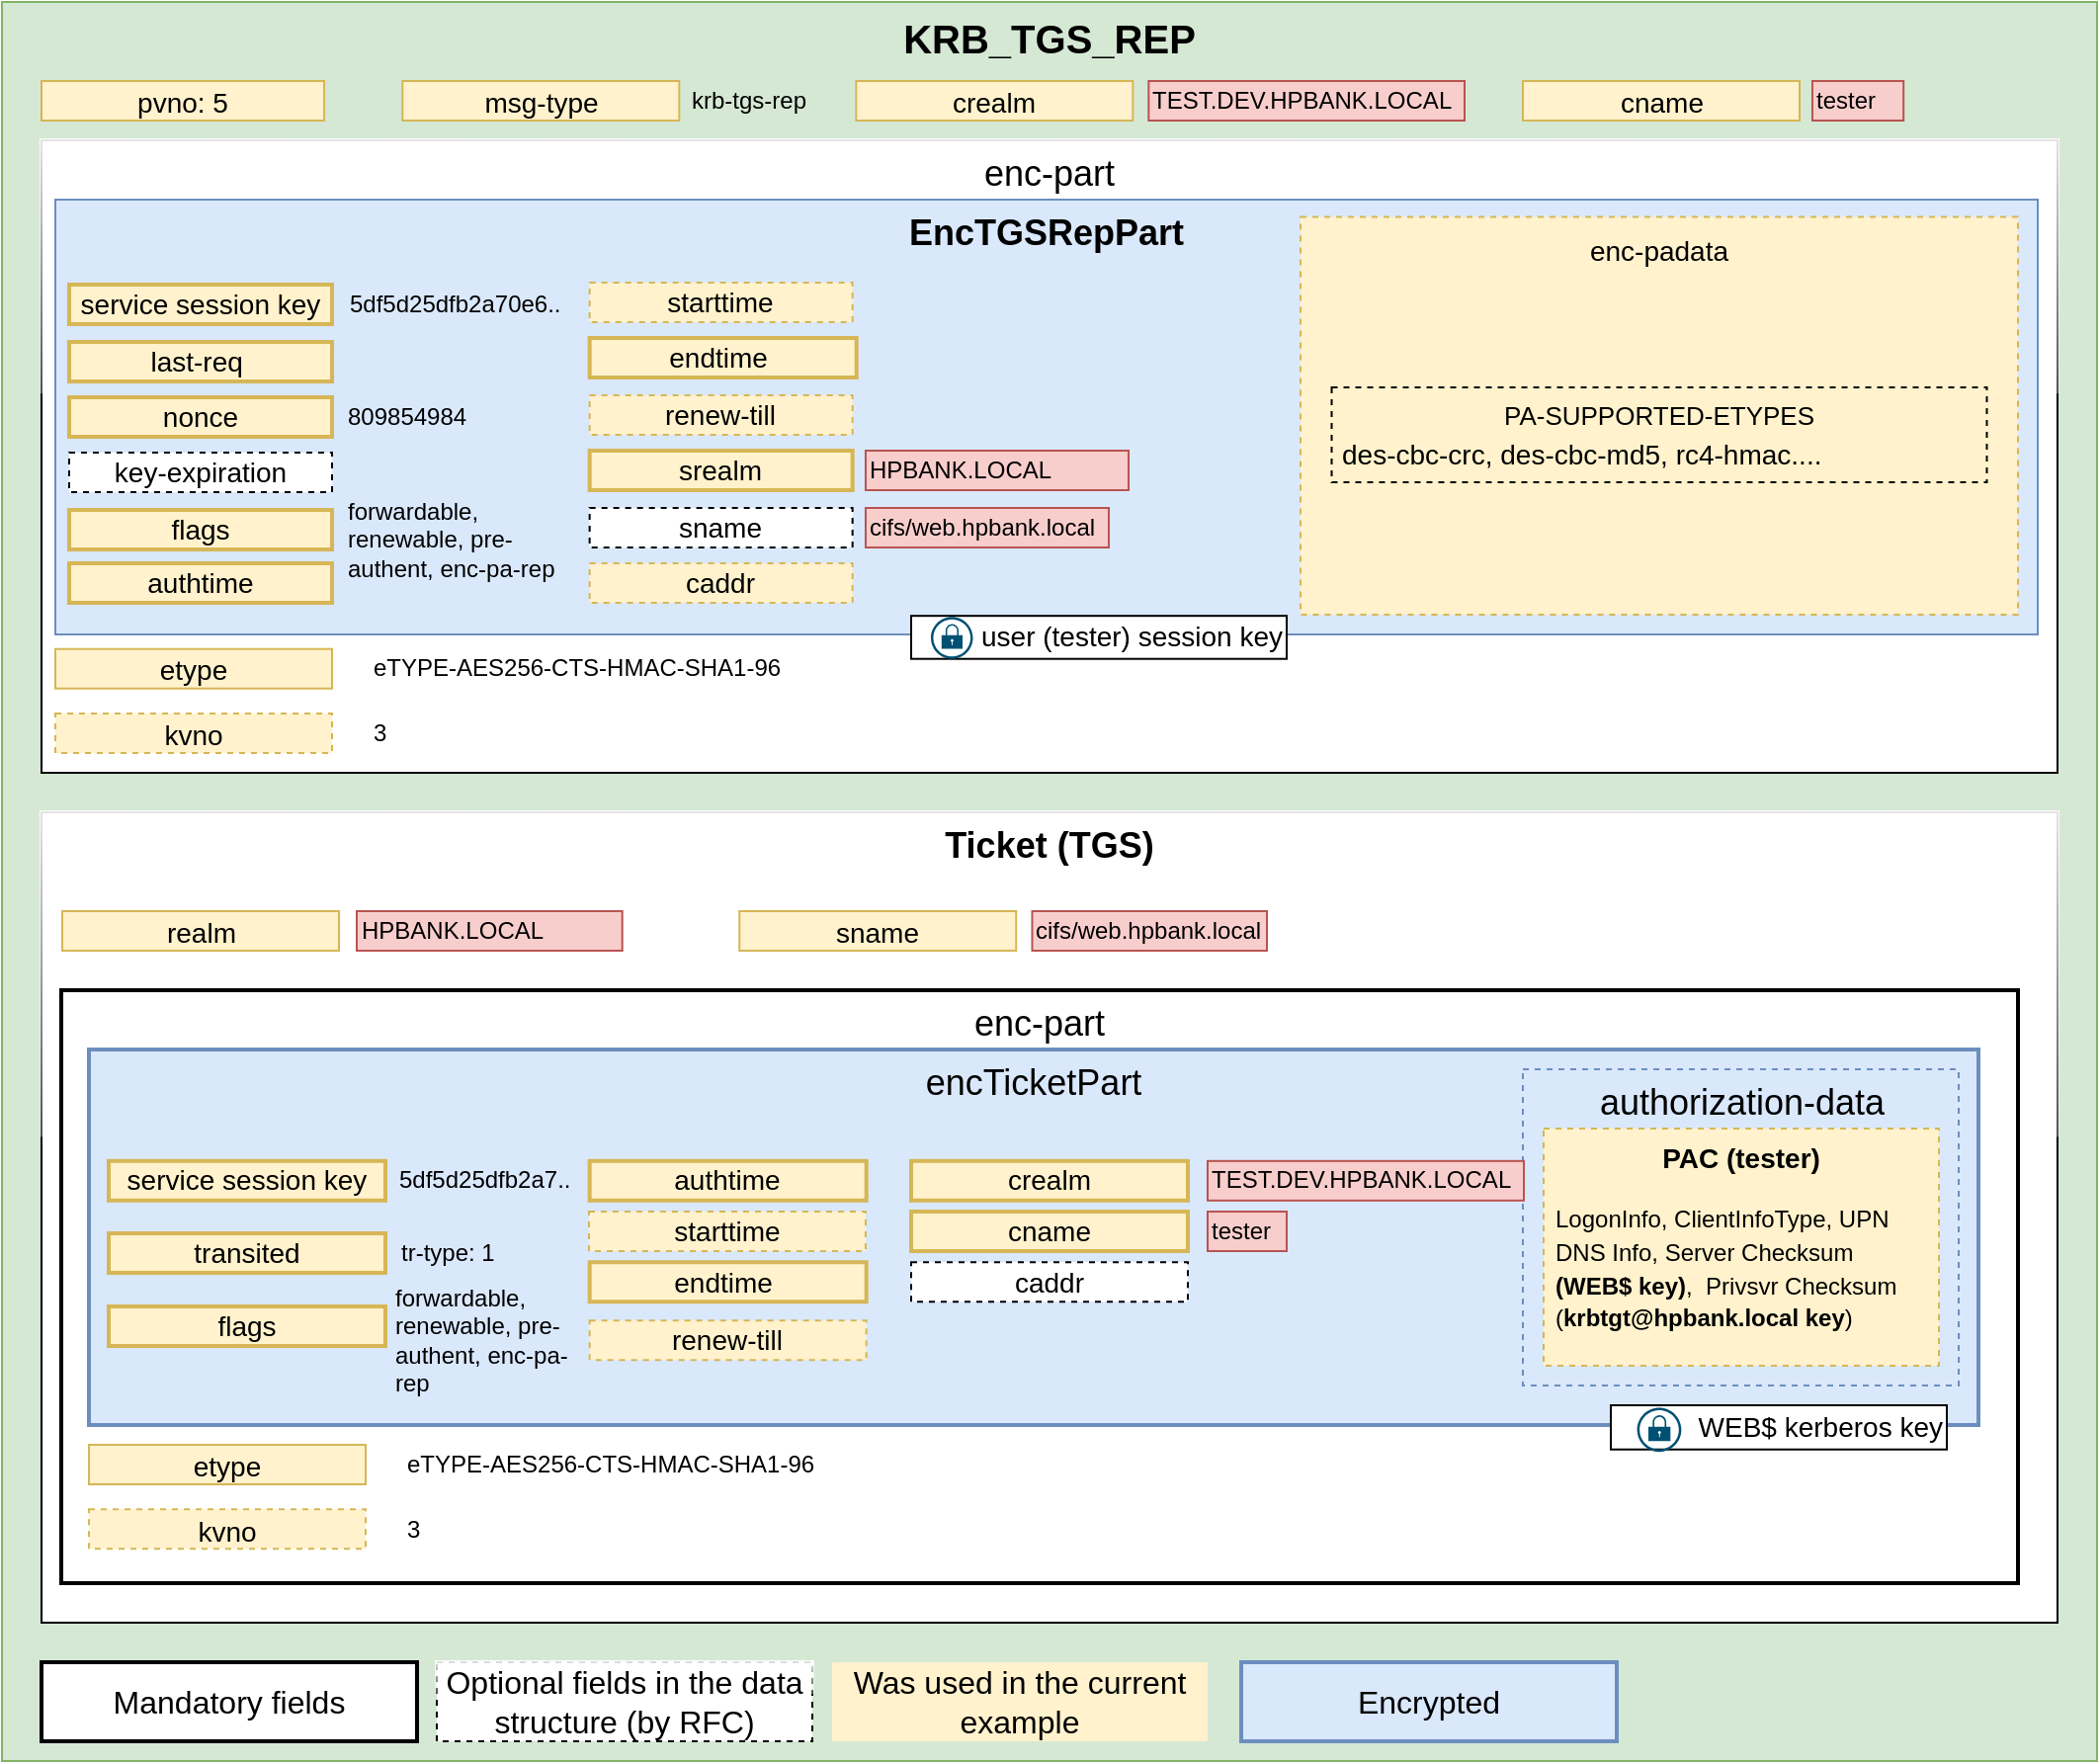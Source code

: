 <mxfile version="20.8.16" type="device"><diagram id="N02soGrRtOyZanOMdubN" name="Страница 1"><mxGraphModel dx="1416" dy="1987" grid="1" gridSize="10" guides="1" tooltips="1" connect="1" arrows="1" fold="1" page="1" pageScale="1" pageWidth="827" pageHeight="1169" math="0" shadow="0"><root><mxCell id="0"/><mxCell id="1" parent="0"/><mxCell id="ulbBoHV_ba8DH9Qh5SWc-24" value="df" style="rounded=0;whiteSpace=wrap;html=1;glass=1;labelBackgroundColor=none;strokeColor=default;strokeWidth=1;fontSize=18;fontColor=default;fillColor=default;" parent="1" vertex="1"><mxGeometry x="40" y="-610" width="600" height="60" as="geometry"/></mxCell><mxCell id="ev14uYIgox7HySIXr9Gj-22" value="&lt;b&gt;&lt;font style=&quot;font-size: 20px;&quot;&gt;KRB_TGS_REP&lt;/font&gt;&lt;/b&gt;" style="rounded=0;whiteSpace=wrap;html=1;shadow=0;fontSize=14;fillColor=#d5e8d4;strokeColor=#82b366;verticalAlign=top;" parent="1" vertex="1"><mxGeometry x="40" y="-1120" width="1060" height="890" as="geometry"/></mxCell><mxCell id="qLcajK9TCWpP67K81OmP-104" value="&lt;b style=&quot;font-size: 18px;&quot;&gt;&lt;font style=&quot;font-size: 18px;&quot;&gt;Ticket (TGS)&lt;/font&gt;&lt;/b&gt;" style="rounded=0;whiteSpace=wrap;html=1;fontSize=18;verticalAlign=top;glass=1;" parent="1" vertex="1"><mxGeometry x="60" y="-710" width="1020" height="410" as="geometry"/></mxCell><mxCell id="qLcajK9TCWpP67K81OmP-129" value="&lt;span style=&quot;color: rgb(0, 0, 0); font-family: Helvetica; font-size: 14px; font-style: normal; font-variant-ligatures: normal; font-variant-caps: normal; font-weight: 400; letter-spacing: normal; orphans: 2; text-indent: 0px; text-transform: none; widows: 2; word-spacing: 0px; -webkit-text-stroke-width: 0px; text-decoration-thickness: initial; text-decoration-style: initial; text-decoration-color: initial; float: none; display: inline !important;&quot;&gt;realm&lt;/span&gt;" style="text;whiteSpace=wrap;html=1;fontSize=16;align=center;verticalAlign=middle;strokeColor=#d6b656;fillColor=#fff2cc;labelBackgroundColor=none;" parent="1" vertex="1"><mxGeometry x="70.5" y="-660" width="140" height="20" as="geometry"/></mxCell><mxCell id="qLcajK9TCWpP67K81OmP-130" value="&lt;span style=&quot;font-family: Helvetica; font-size: 14px; font-style: normal; font-variant-ligatures: normal; font-variant-caps: normal; font-weight: 400; letter-spacing: normal; orphans: 2; text-indent: 0px; text-transform: none; widows: 2; word-spacing: 0px; -webkit-text-stroke-width: 0px; text-decoration-thickness: initial; text-decoration-style: initial; text-decoration-color: initial; float: none; display: inline !important;&quot;&gt;sname&lt;/span&gt;" style="text;whiteSpace=wrap;html=1;fontSize=16;align=center;verticalAlign=middle;strokeColor=#d6b656;fillColor=#fff2cc;fontColor=default;labelBackgroundColor=none;" parent="1" vertex="1"><mxGeometry x="413.12" y="-660" width="140" height="20" as="geometry"/></mxCell><mxCell id="qLcajK9TCWpP67K81OmP-166" value="Mandatory fields" style="rounded=0;whiteSpace=wrap;html=1;strokeColor=default;fontSize=16;strokeWidth=2;" parent="1" vertex="1"><mxGeometry x="60" y="-280" width="190" height="40" as="geometry"/></mxCell><mxCell id="ulbBoHV_ba8DH9Qh5SWc-6" value="Optional fields in the data structure (by RFC)" style="rounded=0;whiteSpace=wrap;html=1;strokeColor=default;fontSize=16;strokeWidth=1;dashed=1;fontStyle=0;glass=1;" parent="1" vertex="1"><mxGeometry x="260" y="-280" width="190" height="40" as="geometry"/></mxCell><mxCell id="ulbBoHV_ba8DH9Qh5SWc-7" value="Was used in the current example" style="rounded=0;whiteSpace=wrap;html=1;strokeColor=none;fontSize=16;strokeWidth=2;fillColor=#fff2cc;" parent="1" vertex="1"><mxGeometry x="460" y="-280" width="190" height="40" as="geometry"/></mxCell><mxCell id="ulbBoHV_ba8DH9Qh5SWc-20" value="Encrypted" style="rounded=0;whiteSpace=wrap;html=1;strokeColor=#6c8ebf;fontSize=16;strokeWidth=2;fillColor=#dae8fc;" parent="1" vertex="1"><mxGeometry x="667.01" y="-280" width="190" height="40" as="geometry"/></mxCell><mxCell id="ulbBoHV_ba8DH9Qh5SWc-26" value="enc-part" style="rounded=0;whiteSpace=wrap;html=1;glass=0;labelBackgroundColor=none;strokeColor=default;strokeWidth=2;fontSize=18;fontColor=default;fillColor=default;verticalAlign=top;shadow=0;" parent="1" vertex="1"><mxGeometry x="70" y="-620" width="990" height="300" as="geometry"/></mxCell><mxCell id="ulbBoHV_ba8DH9Qh5SWc-27" value="&lt;span style=&quot;color: rgb(0, 0, 0); font-family: Helvetica; font-size: 14px; font-style: normal; font-variant-ligatures: normal; font-variant-caps: normal; font-weight: 400; letter-spacing: normal; orphans: 2; text-indent: 0px; text-transform: none; widows: 2; word-spacing: 0px; -webkit-text-stroke-width: 0px; text-decoration-thickness: initial; text-decoration-style: initial; text-decoration-color: initial; float: none; display: inline !important;&quot;&gt;etype&lt;/span&gt;" style="text;whiteSpace=wrap;html=1;fontSize=16;align=center;verticalAlign=middle;fillColor=#fff2cc;strokeColor=#d6b656;labelBackgroundColor=none;" parent="1" vertex="1"><mxGeometry x="84" y="-390" width="140" height="20" as="geometry"/></mxCell><mxCell id="ulbBoHV_ba8DH9Qh5SWc-28" value="&lt;span style=&quot;color: rgb(0, 0, 0); font-family: Helvetica; font-size: 14px; font-style: normal; font-variant-ligatures: normal; font-variant-caps: normal; font-weight: 400; letter-spacing: normal; orphans: 2; text-indent: 0px; text-transform: none; widows: 2; word-spacing: 0px; -webkit-text-stroke-width: 0px; text-decoration-thickness: initial; text-decoration-style: initial; text-decoration-color: initial; float: none; display: inline !important;&quot;&gt;kvno&lt;/span&gt;" style="text;whiteSpace=wrap;html=1;fontSize=16;align=center;verticalAlign=middle;fillColor=#fff2cc;strokeColor=#d6b656;labelBackgroundColor=none;dashed=1;" parent="1" vertex="1"><mxGeometry x="84" y="-357.36" width="140" height="20" as="geometry"/></mxCell><mxCell id="ulbBoHV_ba8DH9Qh5SWc-29" value="3" style="text;html=1;strokeColor=none;fillColor=none;align=left;verticalAlign=middle;whiteSpace=wrap;rounded=0;fontSize=12;" parent="1" vertex="1"><mxGeometry x="242.663" y="-357.36" width="133.011" height="20.0" as="geometry"/></mxCell><mxCell id="ulbBoHV_ba8DH9Qh5SWc-30" value="eTYPE-AES256-CTS-HMAC-SHA1-96" style="text;html=1;strokeColor=none;fillColor=none;align=left;verticalAlign=middle;whiteSpace=wrap;rounded=0;fontSize=12;" parent="1" vertex="1"><mxGeometry x="242.66" y="-390" width="214.34" height="20" as="geometry"/></mxCell><mxCell id="qLcajK9TCWpP67K81OmP-131" value="encTicketPart" style="rounded=0;whiteSpace=wrap;html=1;strokeWidth=2;fontSize=18;movable=1;resizable=1;rotatable=1;deletable=1;editable=1;connectable=1;fillColor=#dae8fc;strokeColor=#6c8ebf;verticalAlign=top;" parent="1" vertex="1"><mxGeometry x="84" y="-590" width="956" height="190" as="geometry"/></mxCell><mxCell id="qLcajK9TCWpP67K81OmP-105" value="service session key" style="rounded=0;whiteSpace=wrap;html=1;fontSize=14;strokeWidth=2;labelBackgroundColor=none;fillColor=#fff2cc;strokeColor=#d6b656;" parent="1" vertex="1"><mxGeometry x="94" y="-533.604" width="140" height="20" as="geometry"/></mxCell><mxCell id="qLcajK9TCWpP67K81OmP-106" value="&lt;font style=&quot;font-size: 14px;&quot;&gt;crealm&lt;/font&gt;" style="rounded=0;whiteSpace=wrap;html=1;fontSize=14;strokeWidth=2;fillColor=#fff2cc;strokeColor=#d6b656;" parent="1" vertex="1"><mxGeometry x="500.0" y="-533.605" width="140" height="20" as="geometry"/></mxCell><mxCell id="qLcajK9TCWpP67K81OmP-107" value="&lt;font style=&quot;font-size: 14px;&quot;&gt;cname&lt;/font&gt;" style="rounded=0;whiteSpace=wrap;html=1;fontSize=14;strokeWidth=2;fillColor=#fff2cc;strokeColor=#d6b656;" parent="1" vertex="1"><mxGeometry x="500.0" y="-508.002" width="140" height="20" as="geometry"/></mxCell><mxCell id="qLcajK9TCWpP67K81OmP-108" value="&lt;font style=&quot;font-size: 14px;&quot;&gt;transited&lt;/font&gt;" style="rounded=0;whiteSpace=wrap;html=1;fontSize=14;strokeWidth=2;fillColor=#fff2cc;strokeColor=#d6b656;" parent="1" vertex="1"><mxGeometry x="94" y="-497" width="140" height="20" as="geometry"/></mxCell><mxCell id="qLcajK9TCWpP67K81OmP-109" value="&lt;font style=&quot;font-size: 14px;&quot;&gt;flags&lt;/font&gt;" style="rounded=0;whiteSpace=wrap;html=1;fontSize=14;strokeWidth=2;fillColor=#fff2cc;strokeColor=#d6b656;" parent="1" vertex="1"><mxGeometry x="94" y="-460.0" width="140" height="20" as="geometry"/></mxCell><mxCell id="qLcajK9TCWpP67K81OmP-110" value="&lt;font style=&quot;font-size: 14px;&quot;&gt;authtime&lt;/font&gt;" style="rounded=0;whiteSpace=wrap;html=1;fontSize=14;strokeWidth=2;fillColor=#fff2cc;strokeColor=#d6b656;" parent="1" vertex="1"><mxGeometry x="337.33" y="-533.606" width="140" height="20" as="geometry"/></mxCell><mxCell id="qLcajK9TCWpP67K81OmP-111" value="&lt;font style=&quot;font-size: 14px;&quot;&gt;starttime&lt;/font&gt;" style="rounded=0;whiteSpace=wrap;html=1;fontSize=14;dashed=1;fillColor=#fff2cc;strokeColor=#d6b656;" parent="1" vertex="1"><mxGeometry x="336.99" y="-508.001" width="140" height="20" as="geometry"/></mxCell><mxCell id="qLcajK9TCWpP67K81OmP-112" value="&lt;font style=&quot;font-size: 14px;&quot;&gt;endtime&amp;nbsp;&lt;/font&gt;" style="rounded=0;whiteSpace=wrap;html=1;fontSize=14;strokeWidth=2;fillColor=#fff2cc;strokeColor=#d6b656;" parent="1" vertex="1"><mxGeometry x="337.33" y="-482.388" width="140" height="20" as="geometry"/></mxCell><mxCell id="qLcajK9TCWpP67K81OmP-113" value="&lt;font style=&quot;font-size: 14px;&quot;&gt;renew-till&lt;/font&gt;" style="rounded=0;whiteSpace=wrap;html=1;fontSize=14;strokeWidth=1;dashed=1;fillColor=#fff2cc;strokeColor=#d6b656;" parent="1" vertex="1"><mxGeometry x="337.33" y="-452.895" width="140" height="20" as="geometry"/></mxCell><mxCell id="qLcajK9TCWpP67K81OmP-116" value="&lt;font style=&quot;font-size: 14px;&quot;&gt;caddr&lt;/font&gt;" style="rounded=0;whiteSpace=wrap;html=1;fontSize=14;dashed=1;" parent="1" vertex="1"><mxGeometry x="500.0" y="-482.389" width="140" height="20" as="geometry"/></mxCell><mxCell id="qLcajK9TCWpP67K81OmP-164" value="tr-type: 1" style="text;html=1;strokeColor=none;fillColor=none;align=left;verticalAlign=middle;whiteSpace=wrap;rounded=0;fontSize=12;" parent="1" vertex="1"><mxGeometry x="240.29" y="-497" width="59.71" height="20" as="geometry"/></mxCell><mxCell id="mneb-ph56SI0TxLbnQAZ-2" value="" style="group" parent="1" vertex="1" connectable="0"><mxGeometry x="824" y="-410" width="200" height="23.569" as="geometry"/></mxCell><mxCell id="qLcajK9TCWpP67K81OmP-127" value="WEB$ kerberos key" style="rounded=0;whiteSpace=wrap;html=1;shadow=0;fontSize=14;align=right;" parent="mneb-ph56SI0TxLbnQAZ-2" vertex="1"><mxGeometry x="30" width="170" height="22.36" as="geometry"/></mxCell><mxCell id="qLcajK9TCWpP67K81OmP-128" value="" style="sketch=0;points=[[0.5,0,0],[1,0.5,0],[0.5,1,0],[0,0.5,0],[0.145,0.145,0],[0.856,0.145,0],[0.855,0.856,0],[0.145,0.855,0]];verticalLabelPosition=bottom;html=1;verticalAlign=top;aspect=fixed;align=center;pointerEvents=1;shape=mxgraph.cisco19.lock;fillColor=#005073;strokeColor=none;gradientColor=none;shadow=0;fontSize=14;" parent="mneb-ph56SI0TxLbnQAZ-2" vertex="1"><mxGeometry x="43.323" y="1.21" width="22.359" height="22.359" as="geometry"/></mxCell><mxCell id="ulbBoHV_ba8DH9Qh5SWc-17" value="enc-part" style="rounded=0;whiteSpace=wrap;html=1;glass=1;labelBackgroundColor=none;strokeColor=default;strokeWidth=1;fontSize=18;fontColor=default;fillColor=default;verticalAlign=top;horizontal=1;" parent="1" vertex="1"><mxGeometry x="60" y="-1050" width="1020" height="320" as="geometry"/></mxCell><mxCell id="qLcajK9TCWpP67K81OmP-102" value="&lt;span style=&quot;color: rgb(0, 0, 0); font-family: Helvetica; font-size: 14px; font-style: normal; font-variant-ligatures: normal; font-variant-caps: normal; font-weight: 400; letter-spacing: normal; orphans: 2; text-indent: 0px; text-transform: none; widows: 2; word-spacing: 0px; -webkit-text-stroke-width: 0px; text-decoration-thickness: initial; text-decoration-style: initial; text-decoration-color: initial; float: none; display: inline !important;&quot;&gt;crealm&lt;/span&gt;" style="text;whiteSpace=wrap;html=1;fontSize=16;align=center;verticalAlign=middle;fillColor=#fff2cc;strokeColor=#d6b656;labelBackgroundColor=none;" parent="1" vertex="1"><mxGeometry x="472.17" y="-1080" width="140" height="20" as="geometry"/></mxCell><mxCell id="qLcajK9TCWpP67K81OmP-103" value="&lt;span style=&quot;color: rgb(0, 0, 0); font-family: Helvetica; font-size: 14px; font-style: normal; font-variant-ligatures: normal; font-variant-caps: normal; font-weight: 400; letter-spacing: normal; orphans: 2; text-indent: 0px; text-transform: none; widows: 2; word-spacing: 0px; -webkit-text-stroke-width: 0px; text-decoration-thickness: initial; text-decoration-style: initial; text-decoration-color: initial; float: none; display: inline !important;&quot;&gt;cname&lt;/span&gt;" style="text;whiteSpace=wrap;html=1;fontSize=16;align=center;verticalAlign=middle;fillColor=#fff2cc;strokeColor=#d6b656;labelBackgroundColor=none;" parent="1" vertex="1"><mxGeometry x="809.5" y="-1080" width="140" height="20" as="geometry"/></mxCell><mxCell id="qLcajK9TCWpP67K81OmP-169" value="TEST.DEV.HPBANK.LOCAL" style="text;html=1;strokeColor=#b85450;fillColor=#f8cecc;align=left;verticalAlign=middle;whiteSpace=wrap;rounded=0;fontSize=12;" parent="1" vertex="1"><mxGeometry x="620.17" y="-1080" width="159.83" height="20" as="geometry"/></mxCell><mxCell id="qLcajK9TCWpP67K81OmP-170" value="tester" style="text;html=1;strokeColor=#b85450;fillColor=#f8cecc;align=left;verticalAlign=middle;whiteSpace=wrap;rounded=0;fontSize=12;" parent="1" vertex="1"><mxGeometry x="955.99" y="-1080" width="46.1" height="20" as="geometry"/></mxCell><mxCell id="ulbBoHV_ba8DH9Qh5SWc-2" value="&lt;span style=&quot;color: rgb(0, 0, 0); font-family: Helvetica; font-size: 14px; font-style: normal; font-variant-ligatures: normal; font-variant-caps: normal; font-weight: 400; letter-spacing: normal; orphans: 2; text-indent: 0px; text-transform: none; widows: 2; word-spacing: 0px; -webkit-text-stroke-width: 0px; text-decoration-thickness: initial; text-decoration-style: initial; text-decoration-color: initial; float: none; display: inline !important;&quot;&gt;pvno: 5&lt;/span&gt;" style="text;whiteSpace=wrap;html=1;fontSize=16;align=center;verticalAlign=middle;fillColor=#fff2cc;strokeColor=#d6b656;labelBackgroundColor=none;" parent="1" vertex="1"><mxGeometry x="60" y="-1080" width="143.01" height="20" as="geometry"/></mxCell><mxCell id="ulbBoHV_ba8DH9Qh5SWc-3" value="&lt;span style=&quot;color: rgb(0, 0, 0); font-family: Helvetica; font-size: 14px; font-style: normal; font-variant-ligatures: normal; font-variant-caps: normal; font-weight: 400; letter-spacing: normal; orphans: 2; text-indent: 0px; text-transform: none; widows: 2; word-spacing: 0px; -webkit-text-stroke-width: 0px; text-decoration-thickness: initial; text-decoration-style: initial; text-decoration-color: initial; float: none; display: inline !important;&quot;&gt;msg-type&lt;/span&gt;" style="text;whiteSpace=wrap;html=1;fontSize=16;align=center;verticalAlign=middle;fillColor=#fff2cc;strokeColor=#d6b656;labelBackgroundColor=none;" parent="1" vertex="1"><mxGeometry x="242.66" y="-1080" width="140" height="20" as="geometry"/></mxCell><mxCell id="ulbBoHV_ba8DH9Qh5SWc-4" value="krb-tgs-rep" style="text;html=1;strokeColor=none;fillColor=none;align=left;verticalAlign=middle;whiteSpace=wrap;rounded=0;fontSize=12;" parent="1" vertex="1"><mxGeometry x="386.66" y="-1080" width="73.01" height="20" as="geometry"/></mxCell><mxCell id="qLcajK9TCWpP67K81OmP-78" value="EncTGSRepPart" style="rounded=0;whiteSpace=wrap;html=1;fontSize=18;verticalAlign=top;fontStyle=1;fillColor=#dae8fc;strokeColor=#6c8ebf;" parent="1" vertex="1"><mxGeometry x="67" y="-1020" width="1003" height="220" as="geometry"/></mxCell><mxCell id="qLcajK9TCWpP67K81OmP-79" value="&lt;font style=&quot;font-size: 14px;&quot;&gt;service session key&lt;/font&gt;" style="rounded=0;whiteSpace=wrap;html=1;fontSize=14;strokeWidth=2;fillColor=#fff2cc;strokeColor=#d6b656;" parent="1" vertex="1"><mxGeometry x="73.991" y="-977" width="133.011" height="20.0" as="geometry"/></mxCell><mxCell id="qLcajK9TCWpP67K81OmP-80" value="&lt;font style=&quot;font-size: 14px;&quot;&gt;last-req&amp;nbsp;&lt;/font&gt;" style="rounded=0;whiteSpace=wrap;html=1;fontSize=14;strokeWidth=2;fillColor=#fff2cc;strokeColor=#d6b656;" parent="1" vertex="1"><mxGeometry x="73.991" y="-948" width="133.011" height="20.0" as="geometry"/></mxCell><mxCell id="qLcajK9TCWpP67K81OmP-81" value="&lt;font style=&quot;font-size: 14px;&quot;&gt;nonce&lt;/font&gt;" style="rounded=0;whiteSpace=wrap;html=1;fontSize=14;strokeWidth=2;fillColor=#fff2cc;strokeColor=#d6b656;" parent="1" vertex="1"><mxGeometry x="73.991" y="-920" width="133.011" height="20.0" as="geometry"/></mxCell><mxCell id="qLcajK9TCWpP67K81OmP-82" value="&lt;font style=&quot;font-size: 14px;&quot;&gt;key-expiration&lt;/font&gt;" style="rounded=0;whiteSpace=wrap;html=1;fontSize=14;dashed=1;" parent="1" vertex="1"><mxGeometry x="73.991" y="-892" width="133.011" height="20.0" as="geometry"/></mxCell><mxCell id="qLcajK9TCWpP67K81OmP-83" value="&lt;font style=&quot;font-size: 14px;&quot;&gt;flags&lt;/font&gt;" style="rounded=0;whiteSpace=wrap;html=1;fontSize=14;strokeWidth=2;fillColor=#fff2cc;strokeColor=#d6b656;" parent="1" vertex="1"><mxGeometry x="73.991" y="-863" width="133.011" height="20.0" as="geometry"/></mxCell><mxCell id="qLcajK9TCWpP67K81OmP-84" value="&lt;font style=&quot;font-size: 14px;&quot;&gt;authtime&lt;/font&gt;" style="rounded=0;whiteSpace=wrap;html=1;fontSize=14;strokeWidth=2;fillColor=#fff2cc;strokeColor=#d6b656;" parent="1" vertex="1"><mxGeometry x="73.991" y="-836.0" width="133.011" height="20.0" as="geometry"/></mxCell><mxCell id="qLcajK9TCWpP67K81OmP-85" value="&lt;font style=&quot;font-size: 14px;&quot;&gt;starttime&lt;/font&gt;" style="rounded=0;whiteSpace=wrap;html=1;fontSize=14;dashed=1;fillColor=#fff2cc;strokeColor=#d6b656;" parent="1" vertex="1"><mxGeometry x="337.326" y="-978" width="133.011" height="20.0" as="geometry"/></mxCell><mxCell id="qLcajK9TCWpP67K81OmP-86" value="&lt;font style=&quot;font-size: 14px;&quot;&gt;endtime&amp;nbsp;&lt;/font&gt;" style="rounded=0;whiteSpace=wrap;html=1;fontSize=14;strokeWidth=2;fillColor=#fff2cc;strokeColor=#d6b656;" parent="1" vertex="1"><mxGeometry x="337.33" y="-950" width="135.02" height="20" as="geometry"/></mxCell><mxCell id="qLcajK9TCWpP67K81OmP-87" value="&lt;font style=&quot;font-size: 14px;&quot;&gt;renew-till&lt;/font&gt;" style="rounded=0;whiteSpace=wrap;html=1;fontSize=14;strokeWidth=1;dashed=1;fillColor=#fff2cc;strokeColor=#d6b656;" parent="1" vertex="1"><mxGeometry x="337.326" y="-921" width="133.011" height="20.0" as="geometry"/></mxCell><mxCell id="qLcajK9TCWpP67K81OmP-88" value="&lt;font style=&quot;font-size: 14px;&quot;&gt;srealm&lt;/font&gt;" style="rounded=0;whiteSpace=wrap;html=1;fontSize=14;strokeWidth=2;fillColor=#fff2cc;strokeColor=#d6b656;" parent="1" vertex="1"><mxGeometry x="337.326" y="-893" width="133.011" height="20.0" as="geometry"/></mxCell><mxCell id="qLcajK9TCWpP67K81OmP-89" value="&lt;font style=&quot;font-size: 14px;&quot;&gt;sname&lt;/font&gt;" style="rounded=0;whiteSpace=wrap;html=1;fontSize=14;strokeWidth=1;dashed=1;" parent="1" vertex="1"><mxGeometry x="337.326" y="-864" width="133.011" height="20.0" as="geometry"/></mxCell><mxCell id="qLcajK9TCWpP67K81OmP-90" value="&lt;font style=&quot;font-size: 14px;&quot;&gt;caddr&lt;/font&gt;" style="rounded=0;whiteSpace=wrap;html=1;fontSize=14;dashed=1;fillColor=#fff2cc;strokeColor=#d6b656;" parent="1" vertex="1"><mxGeometry x="337.326" y="-836.0" width="133.011" height="20.0" as="geometry"/></mxCell><mxCell id="qLcajK9TCWpP67K81OmP-94" value="809854984" style="text;html=1;strokeColor=none;fillColor=none;align=left;verticalAlign=middle;whiteSpace=wrap;rounded=0;fontSize=12;" parent="1" vertex="1"><mxGeometry x="212.993" y="-920" width="133.011" height="20.0" as="geometry"/></mxCell><mxCell id="ulbBoHV_ba8DH9Qh5SWc-13" value="forwardable, renewable, pre-authent, enc-pa-rep" style="text;html=1;strokeColor=none;fillColor=none;align=left;verticalAlign=middle;whiteSpace=wrap;rounded=0;fontSize=12;" parent="1" vertex="1"><mxGeometry x="212.99" y="-882.11" width="117.01" height="68.21" as="geometry"/></mxCell><mxCell id="ulbBoHV_ba8DH9Qh5SWc-18" value="&lt;span style=&quot;color: rgb(0, 0, 0); font-family: Helvetica; font-size: 14px; font-style: normal; font-variant-ligatures: normal; font-variant-caps: normal; font-weight: 400; letter-spacing: normal; orphans: 2; text-indent: 0px; text-transform: none; widows: 2; word-spacing: 0px; -webkit-text-stroke-width: 0px; text-decoration-thickness: initial; text-decoration-style: initial; text-decoration-color: initial; float: none; display: inline !important;&quot;&gt;etype&lt;/span&gt;" style="text;whiteSpace=wrap;html=1;fontSize=16;align=center;verticalAlign=middle;fillColor=#fff2cc;strokeColor=#d6b656;labelBackgroundColor=none;" parent="1" vertex="1"><mxGeometry x="67" y="-792.64" width="140" height="20" as="geometry"/></mxCell><mxCell id="ulbBoHV_ba8DH9Qh5SWc-19" value="&lt;span style=&quot;color: rgb(0, 0, 0); font-family: Helvetica; font-size: 14px; font-style: normal; font-variant-ligatures: normal; font-variant-caps: normal; font-weight: 400; letter-spacing: normal; orphans: 2; text-indent: 0px; text-transform: none; widows: 2; word-spacing: 0px; -webkit-text-stroke-width: 0px; text-decoration-thickness: initial; text-decoration-style: initial; text-decoration-color: initial; float: none; display: inline !important;&quot;&gt;kvno&lt;/span&gt;" style="text;whiteSpace=wrap;html=1;fontSize=16;align=center;verticalAlign=middle;fillColor=#fff2cc;strokeColor=#d6b656;labelBackgroundColor=none;dashed=1;" parent="1" vertex="1"><mxGeometry x="67" y="-760" width="140" height="20" as="geometry"/></mxCell><mxCell id="ulbBoHV_ba8DH9Qh5SWc-21" value="3" style="text;html=1;strokeColor=none;fillColor=none;align=left;verticalAlign=middle;whiteSpace=wrap;rounded=0;fontSize=12;" parent="1" vertex="1"><mxGeometry x="225.663" y="-760" width="133.011" height="20.0" as="geometry"/></mxCell><mxCell id="ulbBoHV_ba8DH9Qh5SWc-22" value="eTYPE-AES256-CTS-HMAC-SHA1-96" style="text;html=1;strokeColor=none;fillColor=none;align=left;verticalAlign=middle;whiteSpace=wrap;rounded=0;fontSize=12;" parent="1" vertex="1"><mxGeometry x="225.66" y="-792.64" width="214.34" height="20" as="geometry"/></mxCell><mxCell id="qLcajK9TCWpP67K81OmP-163" value="" style="group;" parent="1" vertex="1" connectable="0"><mxGeometry x="559.999" y="-810.003" width="130" height="22.366" as="geometry"/></mxCell><mxCell id="qLcajK9TCWpP67K81OmP-161" value="user (tester) session key" style="rounded=0;whiteSpace=wrap;html=1;shadow=0;fontSize=14;align=right;" parent="qLcajK9TCWpP67K81OmP-163" vertex="1"><mxGeometry x="-60" y="0.6" width="190" height="21.76" as="geometry"/></mxCell><mxCell id="qLcajK9TCWpP67K81OmP-162" value="" style="sketch=0;points=[[0.5,0,0],[1,0.5,0],[0.5,1,0],[0,0.5,0],[0.145,0.145,0],[0.856,0.145,0],[0.855,0.856,0],[0.145,0.855,0]];verticalLabelPosition=bottom;html=1;verticalAlign=top;aspect=fixed;align=center;pointerEvents=1;shape=mxgraph.cisco19.lock;fillColor=#005073;strokeColor=none;gradientColor=none;shadow=0;fontSize=14;" parent="qLcajK9TCWpP67K81OmP-163" vertex="1"><mxGeometry x="-50.002" y="1.12" width="21.246" height="21.246" as="geometry"/></mxCell><mxCell id="J14tyLq8mIKAc6cv7CW6-10" value="5df5d25dfb2a70e6.." style="text;html=1;strokeColor=none;fillColor=none;align=left;verticalAlign=middle;whiteSpace=wrap;rounded=0;fontSize=12;" parent="1" vertex="1"><mxGeometry x="213.84" y="-977.004" width="140" height="20" as="geometry"/></mxCell><mxCell id="6go0u76rRM5WX_KFaJND-1" value="&lt;font style=&quot;font-size: 18px;&quot;&gt;authorization-data&lt;/font&gt;" style="rounded=0;whiteSpace=wrap;html=1;strokeColor=#6c8ebf;dashed=1;fillColor=#dae8fc;verticalAlign=top;" parent="1" vertex="1"><mxGeometry x="809.5" y="-580" width="220.5" height="160" as="geometry"/></mxCell><mxCell id="6go0u76rRM5WX_KFaJND-2" value="&lt;font size=&quot;1&quot; style=&quot;&quot;&gt;&lt;b style=&quot;font-size: 14px;&quot;&gt;PAC (tester)&lt;/b&gt;&lt;/font&gt;" style="rounded=0;whiteSpace=wrap;html=1;dashed=1;strokeColor=#d6b656;fillColor=#fff2cc;verticalAlign=top;" parent="1" vertex="1"><mxGeometry x="820" y="-550" width="200" height="120" as="geometry"/></mxCell><mxCell id="7seTRp_0XtE4-hIlqM0a-2" value="HPBANK.LOCAL" style="text;html=1;strokeColor=#b85450;fillColor=#f8cecc;align=left;verticalAlign=middle;whiteSpace=wrap;rounded=0;fontSize=12;" parent="1" vertex="1"><mxGeometry x="476.99" y="-893" width="133.01" height="20" as="geometry"/></mxCell><mxCell id="7seTRp_0XtE4-hIlqM0a-3" value="cifs/web.hpbank.local" style="text;html=1;strokeColor=#b85450;fillColor=#f8cecc;align=left;verticalAlign=middle;whiteSpace=wrap;rounded=0;fontSize=12;" parent="1" vertex="1"><mxGeometry x="476.99" y="-864" width="123.01" height="20" as="geometry"/></mxCell><mxCell id="7seTRp_0XtE4-hIlqM0a-4" value="&lt;span style=&quot;color: rgb(0, 0, 0); font-family: Helvetica; font-size: 14px; font-style: normal; font-variant-ligatures: normal; font-variant-caps: normal; font-weight: 400; letter-spacing: normal; orphans: 2; text-indent: 0px; text-transform: none; widows: 2; word-spacing: 0px; -webkit-text-stroke-width: 0px; text-decoration-thickness: initial; text-decoration-style: initial; text-decoration-color: initial; float: none; display: inline !important;&quot;&gt;enc-padata&lt;/span&gt;" style="text;whiteSpace=wrap;html=1;fontSize=16;align=center;verticalAlign=top;labelBackgroundColor=none;strokeColor=#d6b656;dashed=1;fillColor=#fff2cc;horizontal=1;" parent="1" vertex="1"><mxGeometry x="697.01" y="-1011.25" width="362.99" height="201.25" as="geometry"/></mxCell><mxCell id="7seTRp_0XtE4-hIlqM0a-12" value="PA-SUPPORTED-ETYPES" style="text;whiteSpace=wrap;html=1;fontSize=13;strokeColor=default;dashed=1;align=center;verticalAlign=top;fontStyle=0" parent="1" vertex="1"><mxGeometry x="712.76" y="-925" width="331.49" height="48" as="geometry"/></mxCell><mxCell id="7seTRp_0XtE4-hIlqM0a-16" value="des-cbc-crc, des-cbc-md5, rc4-hmac...." style="text;whiteSpace=wrap;html=1;fontSize=14;" parent="1" vertex="1"><mxGeometry x="716.41" y="-906" width="297.24" height="32" as="geometry"/></mxCell><mxCell id="7seTRp_0XtE4-hIlqM0a-17" value="cifs/web.hpbank.local" style="text;html=1;strokeColor=#b85450;fillColor=#f8cecc;align=left;verticalAlign=middle;whiteSpace=wrap;rounded=0;fontSize=12;" parent="1" vertex="1"><mxGeometry x="561.24" y="-660" width="118.76" height="20" as="geometry"/></mxCell><mxCell id="7seTRp_0XtE4-hIlqM0a-18" value="HPBANK.LOCAL" style="text;html=1;strokeColor=#b85450;fillColor=#f8cecc;align=left;verticalAlign=middle;whiteSpace=wrap;rounded=0;fontSize=12;" parent="1" vertex="1"><mxGeometry x="219.5" y="-660" width="134.34" height="20" as="geometry"/></mxCell><mxCell id="7seTRp_0XtE4-hIlqM0a-19" value="forwardable, renewable, pre-authent, enc-pa-rep" style="text;html=1;strokeColor=none;fillColor=none;align=left;verticalAlign=middle;whiteSpace=wrap;rounded=0;fontSize=12;" parent="1" vertex="1"><mxGeometry x="236.83" y="-477" width="93.17" height="68.21" as="geometry"/></mxCell><mxCell id="7seTRp_0XtE4-hIlqM0a-20" value="5df5d25dfb2a7.." style="text;html=1;strokeColor=none;fillColor=none;align=left;verticalAlign=middle;whiteSpace=wrap;rounded=0;fontSize=12;" parent="1" vertex="1"><mxGeometry x="239.17" y="-533.594" width="140" height="20" as="geometry"/></mxCell><mxCell id="7seTRp_0XtE4-hIlqM0a-21" value="TEST.DEV.HPBANK.LOCAL" style="text;html=1;strokeColor=#b85450;fillColor=#f8cecc;align=left;verticalAlign=middle;whiteSpace=wrap;rounded=0;fontSize=12;" parent="1" vertex="1"><mxGeometry x="650" y="-533.59" width="160" height="20" as="geometry"/></mxCell><mxCell id="7seTRp_0XtE4-hIlqM0a-22" value="tester" style="text;html=1;strokeColor=#b85450;fillColor=#f8cecc;align=left;verticalAlign=middle;whiteSpace=wrap;rounded=0;fontSize=12;" parent="1" vertex="1"><mxGeometry x="650" y="-508" width="40" height="20" as="geometry"/></mxCell><mxCell id="7seTRp_0XtE4-hIlqM0a-23" value="&lt;span style=&quot;font-family: Helvetica; font-size: 12px; font-style: normal; font-variant-ligatures: normal; font-variant-caps: normal; font-weight: 400; letter-spacing: normal; orphans: 2; text-align: left; text-indent: 0px; text-transform: none; widows: 2; word-spacing: 0px; -webkit-text-stroke-width: 0px; text-decoration-thickness: initial; text-decoration-style: initial; text-decoration-color: initial; float: none; display: inline !important;&quot;&gt;LogonInfo, ClientInfoType, UPN DNS Info, Server Checksum &lt;/span&gt;&lt;span style=&quot;font-family: Helvetica; font-size: 12px; font-style: normal; font-variant-ligatures: normal; font-variant-caps: normal; letter-spacing: normal; orphans: 2; text-align: left; text-indent: 0px; text-transform: none; widows: 2; word-spacing: 0px; -webkit-text-stroke-width: 0px; text-decoration-thickness: initial; text-decoration-style: initial; text-decoration-color: initial; float: none; display: inline !important;&quot;&gt;&lt;b&gt;(WEB$ key)&lt;/b&gt;&lt;/span&gt;&lt;span style=&quot;font-family: Helvetica; font-size: 12px; font-style: normal; font-variant-ligatures: normal; font-variant-caps: normal; font-weight: 400; letter-spacing: normal; orphans: 2; text-align: left; text-indent: 0px; text-transform: none; widows: 2; word-spacing: 0px; -webkit-text-stroke-width: 0px; text-decoration-thickness: initial; text-decoration-style: initial; text-decoration-color: initial; float: none; display: inline !important;&quot;&gt;,&amp;nbsp; Privsvr Checksum (&lt;/span&gt;&lt;span style=&quot;font-family: Helvetica; font-size: 12px; font-style: normal; font-variant-ligatures: normal; font-variant-caps: normal; letter-spacing: normal; orphans: 2; text-align: left; text-indent: 0px; text-transform: none; widows: 2; word-spacing: 0px; -webkit-text-stroke-width: 0px; text-decoration-thickness: initial; text-decoration-style: initial; text-decoration-color: initial; float: none; display: inline !important;&quot;&gt;&lt;b&gt;krbtgt@hpbank.local key&lt;/b&gt;&lt;/span&gt;&lt;span style=&quot;font-family: Helvetica; font-size: 12px; font-style: normal; font-variant-ligatures: normal; font-variant-caps: normal; font-weight: 400; letter-spacing: normal; orphans: 2; text-align: left; text-indent: 0px; text-transform: none; widows: 2; word-spacing: 0px; -webkit-text-stroke-width: 0px; text-decoration-thickness: initial; text-decoration-style: initial; text-decoration-color: initial; float: none; display: inline !important;&quot;&gt;)&lt;/span&gt;" style="text;whiteSpace=wrap;html=1;fontSize=14;fontColor=default;labelBackgroundColor=none;" parent="1" vertex="1"><mxGeometry x="824" y="-520" width="186" height="90" as="geometry"/></mxCell></root></mxGraphModel></diagram></mxfile>